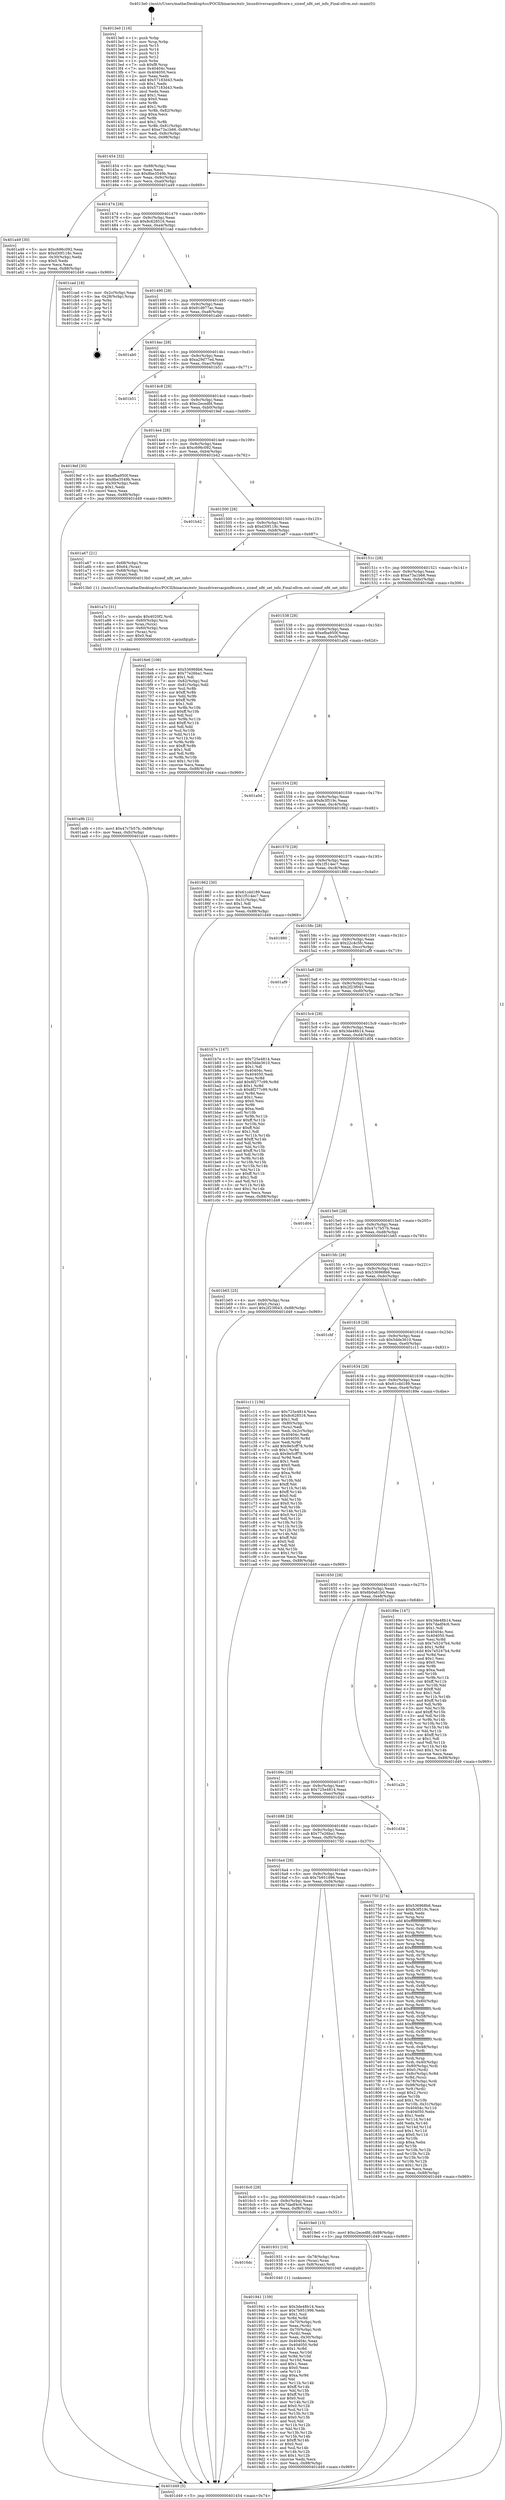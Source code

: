 digraph "0x4013e0" {
  label = "0x4013e0 (/mnt/c/Users/mathe/Desktop/tcc/POCII/binaries/extr_linuxdriversacpinfitcore.c_sizeof_nfit_set_info_Final-ollvm.out::main(0))"
  labelloc = "t"
  node[shape=record]

  Entry [label="",width=0.3,height=0.3,shape=circle,fillcolor=black,style=filled]
  "0x401454" [label="{
     0x401454 [32]\l
     | [instrs]\l
     &nbsp;&nbsp;0x401454 \<+6\>: mov -0x88(%rbp),%eax\l
     &nbsp;&nbsp;0x40145a \<+2\>: mov %eax,%ecx\l
     &nbsp;&nbsp;0x40145c \<+6\>: sub $0x8be3549b,%ecx\l
     &nbsp;&nbsp;0x401462 \<+6\>: mov %eax,-0x9c(%rbp)\l
     &nbsp;&nbsp;0x401468 \<+6\>: mov %ecx,-0xa0(%rbp)\l
     &nbsp;&nbsp;0x40146e \<+6\>: je 0000000000401a49 \<main+0x669\>\l
  }"]
  "0x401a49" [label="{
     0x401a49 [30]\l
     | [instrs]\l
     &nbsp;&nbsp;0x401a49 \<+5\>: mov $0xc696c092,%eax\l
     &nbsp;&nbsp;0x401a4e \<+5\>: mov $0xd30f118c,%ecx\l
     &nbsp;&nbsp;0x401a53 \<+3\>: mov -0x30(%rbp),%edx\l
     &nbsp;&nbsp;0x401a56 \<+3\>: cmp $0x0,%edx\l
     &nbsp;&nbsp;0x401a59 \<+3\>: cmove %ecx,%eax\l
     &nbsp;&nbsp;0x401a5c \<+6\>: mov %eax,-0x88(%rbp)\l
     &nbsp;&nbsp;0x401a62 \<+5\>: jmp 0000000000401d49 \<main+0x969\>\l
  }"]
  "0x401474" [label="{
     0x401474 [28]\l
     | [instrs]\l
     &nbsp;&nbsp;0x401474 \<+5\>: jmp 0000000000401479 \<main+0x99\>\l
     &nbsp;&nbsp;0x401479 \<+6\>: mov -0x9c(%rbp),%eax\l
     &nbsp;&nbsp;0x40147f \<+5\>: sub $0x8c628516,%eax\l
     &nbsp;&nbsp;0x401484 \<+6\>: mov %eax,-0xa4(%rbp)\l
     &nbsp;&nbsp;0x40148a \<+6\>: je 0000000000401cad \<main+0x8cd\>\l
  }"]
  Exit [label="",width=0.3,height=0.3,shape=circle,fillcolor=black,style=filled,peripheries=2]
  "0x401cad" [label="{
     0x401cad [18]\l
     | [instrs]\l
     &nbsp;&nbsp;0x401cad \<+3\>: mov -0x2c(%rbp),%eax\l
     &nbsp;&nbsp;0x401cb0 \<+4\>: lea -0x28(%rbp),%rsp\l
     &nbsp;&nbsp;0x401cb4 \<+1\>: pop %rbx\l
     &nbsp;&nbsp;0x401cb5 \<+2\>: pop %r12\l
     &nbsp;&nbsp;0x401cb7 \<+2\>: pop %r13\l
     &nbsp;&nbsp;0x401cb9 \<+2\>: pop %r14\l
     &nbsp;&nbsp;0x401cbb \<+2\>: pop %r15\l
     &nbsp;&nbsp;0x401cbd \<+1\>: pop %rbp\l
     &nbsp;&nbsp;0x401cbe \<+1\>: ret\l
  }"]
  "0x401490" [label="{
     0x401490 [28]\l
     | [instrs]\l
     &nbsp;&nbsp;0x401490 \<+5\>: jmp 0000000000401495 \<main+0xb5\>\l
     &nbsp;&nbsp;0x401495 \<+6\>: mov -0x9c(%rbp),%eax\l
     &nbsp;&nbsp;0x40149b \<+5\>: sub $0x91d977ac,%eax\l
     &nbsp;&nbsp;0x4014a0 \<+6\>: mov %eax,-0xa8(%rbp)\l
     &nbsp;&nbsp;0x4014a6 \<+6\>: je 0000000000401ab0 \<main+0x6d0\>\l
  }"]
  "0x401a9b" [label="{
     0x401a9b [21]\l
     | [instrs]\l
     &nbsp;&nbsp;0x401a9b \<+10\>: movl $0x47c7b57b,-0x88(%rbp)\l
     &nbsp;&nbsp;0x401aa5 \<+6\>: mov %eax,-0xfc(%rbp)\l
     &nbsp;&nbsp;0x401aab \<+5\>: jmp 0000000000401d49 \<main+0x969\>\l
  }"]
  "0x401ab0" [label="{
     0x401ab0\l
  }", style=dashed]
  "0x4014ac" [label="{
     0x4014ac [28]\l
     | [instrs]\l
     &nbsp;&nbsp;0x4014ac \<+5\>: jmp 00000000004014b1 \<main+0xd1\>\l
     &nbsp;&nbsp;0x4014b1 \<+6\>: mov -0x9c(%rbp),%eax\l
     &nbsp;&nbsp;0x4014b7 \<+5\>: sub $0xa29d77ed,%eax\l
     &nbsp;&nbsp;0x4014bc \<+6\>: mov %eax,-0xac(%rbp)\l
     &nbsp;&nbsp;0x4014c2 \<+6\>: je 0000000000401b51 \<main+0x771\>\l
  }"]
  "0x401a7c" [label="{
     0x401a7c [31]\l
     | [instrs]\l
     &nbsp;&nbsp;0x401a7c \<+10\>: movabs $0x4020f2,%rdi\l
     &nbsp;&nbsp;0x401a86 \<+4\>: mov -0x60(%rbp),%rcx\l
     &nbsp;&nbsp;0x401a8a \<+3\>: mov %rax,(%rcx)\l
     &nbsp;&nbsp;0x401a8d \<+4\>: mov -0x60(%rbp),%rax\l
     &nbsp;&nbsp;0x401a91 \<+3\>: mov (%rax),%rsi\l
     &nbsp;&nbsp;0x401a94 \<+2\>: mov $0x0,%al\l
     &nbsp;&nbsp;0x401a96 \<+5\>: call 0000000000401030 \<printf@plt\>\l
     | [calls]\l
     &nbsp;&nbsp;0x401030 \{1\} (unknown)\l
  }"]
  "0x401b51" [label="{
     0x401b51\l
  }", style=dashed]
  "0x4014c8" [label="{
     0x4014c8 [28]\l
     | [instrs]\l
     &nbsp;&nbsp;0x4014c8 \<+5\>: jmp 00000000004014cd \<main+0xed\>\l
     &nbsp;&nbsp;0x4014cd \<+6\>: mov -0x9c(%rbp),%eax\l
     &nbsp;&nbsp;0x4014d3 \<+5\>: sub $0xc2ecedfd,%eax\l
     &nbsp;&nbsp;0x4014d8 \<+6\>: mov %eax,-0xb0(%rbp)\l
     &nbsp;&nbsp;0x4014de \<+6\>: je 00000000004019ef \<main+0x60f\>\l
  }"]
  "0x401941" [label="{
     0x401941 [159]\l
     | [instrs]\l
     &nbsp;&nbsp;0x401941 \<+5\>: mov $0x3de48b14,%ecx\l
     &nbsp;&nbsp;0x401946 \<+5\>: mov $0x7b951996,%edx\l
     &nbsp;&nbsp;0x40194b \<+3\>: mov $0x1,%sil\l
     &nbsp;&nbsp;0x40194e \<+3\>: xor %r8d,%r8d\l
     &nbsp;&nbsp;0x401951 \<+4\>: mov -0x70(%rbp),%rdi\l
     &nbsp;&nbsp;0x401955 \<+2\>: mov %eax,(%rdi)\l
     &nbsp;&nbsp;0x401957 \<+4\>: mov -0x70(%rbp),%rdi\l
     &nbsp;&nbsp;0x40195b \<+2\>: mov (%rdi),%eax\l
     &nbsp;&nbsp;0x40195d \<+3\>: mov %eax,-0x30(%rbp)\l
     &nbsp;&nbsp;0x401960 \<+7\>: mov 0x40404c,%eax\l
     &nbsp;&nbsp;0x401967 \<+8\>: mov 0x404050,%r9d\l
     &nbsp;&nbsp;0x40196f \<+4\>: sub $0x1,%r8d\l
     &nbsp;&nbsp;0x401973 \<+3\>: mov %eax,%r10d\l
     &nbsp;&nbsp;0x401976 \<+3\>: add %r8d,%r10d\l
     &nbsp;&nbsp;0x401979 \<+4\>: imul %r10d,%eax\l
     &nbsp;&nbsp;0x40197d \<+3\>: and $0x1,%eax\l
     &nbsp;&nbsp;0x401980 \<+3\>: cmp $0x0,%eax\l
     &nbsp;&nbsp;0x401983 \<+4\>: sete %r11b\l
     &nbsp;&nbsp;0x401987 \<+4\>: cmp $0xa,%r9d\l
     &nbsp;&nbsp;0x40198b \<+3\>: setl %bl\l
     &nbsp;&nbsp;0x40198e \<+3\>: mov %r11b,%r14b\l
     &nbsp;&nbsp;0x401991 \<+4\>: xor $0xff,%r14b\l
     &nbsp;&nbsp;0x401995 \<+3\>: mov %bl,%r15b\l
     &nbsp;&nbsp;0x401998 \<+4\>: xor $0xff,%r15b\l
     &nbsp;&nbsp;0x40199c \<+4\>: xor $0x0,%sil\l
     &nbsp;&nbsp;0x4019a0 \<+3\>: mov %r14b,%r12b\l
     &nbsp;&nbsp;0x4019a3 \<+4\>: and $0x0,%r12b\l
     &nbsp;&nbsp;0x4019a7 \<+3\>: and %sil,%r11b\l
     &nbsp;&nbsp;0x4019aa \<+3\>: mov %r15b,%r13b\l
     &nbsp;&nbsp;0x4019ad \<+4\>: and $0x0,%r13b\l
     &nbsp;&nbsp;0x4019b1 \<+3\>: and %sil,%bl\l
     &nbsp;&nbsp;0x4019b4 \<+3\>: or %r11b,%r12b\l
     &nbsp;&nbsp;0x4019b7 \<+3\>: or %bl,%r13b\l
     &nbsp;&nbsp;0x4019ba \<+3\>: xor %r13b,%r12b\l
     &nbsp;&nbsp;0x4019bd \<+3\>: or %r15b,%r14b\l
     &nbsp;&nbsp;0x4019c0 \<+4\>: xor $0xff,%r14b\l
     &nbsp;&nbsp;0x4019c4 \<+4\>: or $0x0,%sil\l
     &nbsp;&nbsp;0x4019c8 \<+3\>: and %sil,%r14b\l
     &nbsp;&nbsp;0x4019cb \<+3\>: or %r14b,%r12b\l
     &nbsp;&nbsp;0x4019ce \<+4\>: test $0x1,%r12b\l
     &nbsp;&nbsp;0x4019d2 \<+3\>: cmovne %edx,%ecx\l
     &nbsp;&nbsp;0x4019d5 \<+6\>: mov %ecx,-0x88(%rbp)\l
     &nbsp;&nbsp;0x4019db \<+5\>: jmp 0000000000401d49 \<main+0x969\>\l
  }"]
  "0x4019ef" [label="{
     0x4019ef [30]\l
     | [instrs]\l
     &nbsp;&nbsp;0x4019ef \<+5\>: mov $0xefba950f,%eax\l
     &nbsp;&nbsp;0x4019f4 \<+5\>: mov $0x8be3549b,%ecx\l
     &nbsp;&nbsp;0x4019f9 \<+3\>: mov -0x30(%rbp),%edx\l
     &nbsp;&nbsp;0x4019fc \<+3\>: cmp $0x1,%edx\l
     &nbsp;&nbsp;0x4019ff \<+3\>: cmovl %ecx,%eax\l
     &nbsp;&nbsp;0x401a02 \<+6\>: mov %eax,-0x88(%rbp)\l
     &nbsp;&nbsp;0x401a08 \<+5\>: jmp 0000000000401d49 \<main+0x969\>\l
  }"]
  "0x4014e4" [label="{
     0x4014e4 [28]\l
     | [instrs]\l
     &nbsp;&nbsp;0x4014e4 \<+5\>: jmp 00000000004014e9 \<main+0x109\>\l
     &nbsp;&nbsp;0x4014e9 \<+6\>: mov -0x9c(%rbp),%eax\l
     &nbsp;&nbsp;0x4014ef \<+5\>: sub $0xc696c092,%eax\l
     &nbsp;&nbsp;0x4014f4 \<+6\>: mov %eax,-0xb4(%rbp)\l
     &nbsp;&nbsp;0x4014fa \<+6\>: je 0000000000401b42 \<main+0x762\>\l
  }"]
  "0x4016dc" [label="{
     0x4016dc\l
  }", style=dashed]
  "0x401b42" [label="{
     0x401b42\l
  }", style=dashed]
  "0x401500" [label="{
     0x401500 [28]\l
     | [instrs]\l
     &nbsp;&nbsp;0x401500 \<+5\>: jmp 0000000000401505 \<main+0x125\>\l
     &nbsp;&nbsp;0x401505 \<+6\>: mov -0x9c(%rbp),%eax\l
     &nbsp;&nbsp;0x40150b \<+5\>: sub $0xd30f118c,%eax\l
     &nbsp;&nbsp;0x401510 \<+6\>: mov %eax,-0xb8(%rbp)\l
     &nbsp;&nbsp;0x401516 \<+6\>: je 0000000000401a67 \<main+0x687\>\l
  }"]
  "0x401931" [label="{
     0x401931 [16]\l
     | [instrs]\l
     &nbsp;&nbsp;0x401931 \<+4\>: mov -0x78(%rbp),%rax\l
     &nbsp;&nbsp;0x401935 \<+3\>: mov (%rax),%rax\l
     &nbsp;&nbsp;0x401938 \<+4\>: mov 0x8(%rax),%rdi\l
     &nbsp;&nbsp;0x40193c \<+5\>: call 0000000000401040 \<atoi@plt\>\l
     | [calls]\l
     &nbsp;&nbsp;0x401040 \{1\} (unknown)\l
  }"]
  "0x401a67" [label="{
     0x401a67 [21]\l
     | [instrs]\l
     &nbsp;&nbsp;0x401a67 \<+4\>: mov -0x68(%rbp),%rax\l
     &nbsp;&nbsp;0x401a6b \<+6\>: movl $0x64,(%rax)\l
     &nbsp;&nbsp;0x401a71 \<+4\>: mov -0x68(%rbp),%rax\l
     &nbsp;&nbsp;0x401a75 \<+2\>: mov (%rax),%edi\l
     &nbsp;&nbsp;0x401a77 \<+5\>: call 00000000004013b0 \<sizeof_nfit_set_info\>\l
     | [calls]\l
     &nbsp;&nbsp;0x4013b0 \{1\} (/mnt/c/Users/mathe/Desktop/tcc/POCII/binaries/extr_linuxdriversacpinfitcore.c_sizeof_nfit_set_info_Final-ollvm.out::sizeof_nfit_set_info)\l
  }"]
  "0x40151c" [label="{
     0x40151c [28]\l
     | [instrs]\l
     &nbsp;&nbsp;0x40151c \<+5\>: jmp 0000000000401521 \<main+0x141\>\l
     &nbsp;&nbsp;0x401521 \<+6\>: mov -0x9c(%rbp),%eax\l
     &nbsp;&nbsp;0x401527 \<+5\>: sub $0xe73a1b66,%eax\l
     &nbsp;&nbsp;0x40152c \<+6\>: mov %eax,-0xbc(%rbp)\l
     &nbsp;&nbsp;0x401532 \<+6\>: je 00000000004016e6 \<main+0x306\>\l
  }"]
  "0x4016c0" [label="{
     0x4016c0 [28]\l
     | [instrs]\l
     &nbsp;&nbsp;0x4016c0 \<+5\>: jmp 00000000004016c5 \<main+0x2e5\>\l
     &nbsp;&nbsp;0x4016c5 \<+6\>: mov -0x9c(%rbp),%eax\l
     &nbsp;&nbsp;0x4016cb \<+5\>: sub $0x7dadf4c6,%eax\l
     &nbsp;&nbsp;0x4016d0 \<+6\>: mov %eax,-0xf8(%rbp)\l
     &nbsp;&nbsp;0x4016d6 \<+6\>: je 0000000000401931 \<main+0x551\>\l
  }"]
  "0x4016e6" [label="{
     0x4016e6 [106]\l
     | [instrs]\l
     &nbsp;&nbsp;0x4016e6 \<+5\>: mov $0x536968b6,%eax\l
     &nbsp;&nbsp;0x4016eb \<+5\>: mov $0x77e26ba1,%ecx\l
     &nbsp;&nbsp;0x4016f0 \<+2\>: mov $0x1,%dl\l
     &nbsp;&nbsp;0x4016f2 \<+7\>: mov -0x82(%rbp),%sil\l
     &nbsp;&nbsp;0x4016f9 \<+7\>: mov -0x81(%rbp),%dil\l
     &nbsp;&nbsp;0x401700 \<+3\>: mov %sil,%r8b\l
     &nbsp;&nbsp;0x401703 \<+4\>: xor $0xff,%r8b\l
     &nbsp;&nbsp;0x401707 \<+3\>: mov %dil,%r9b\l
     &nbsp;&nbsp;0x40170a \<+4\>: xor $0xff,%r9b\l
     &nbsp;&nbsp;0x40170e \<+3\>: xor $0x1,%dl\l
     &nbsp;&nbsp;0x401711 \<+3\>: mov %r8b,%r10b\l
     &nbsp;&nbsp;0x401714 \<+4\>: and $0xff,%r10b\l
     &nbsp;&nbsp;0x401718 \<+3\>: and %dl,%sil\l
     &nbsp;&nbsp;0x40171b \<+3\>: mov %r9b,%r11b\l
     &nbsp;&nbsp;0x40171e \<+4\>: and $0xff,%r11b\l
     &nbsp;&nbsp;0x401722 \<+3\>: and %dl,%dil\l
     &nbsp;&nbsp;0x401725 \<+3\>: or %sil,%r10b\l
     &nbsp;&nbsp;0x401728 \<+3\>: or %dil,%r11b\l
     &nbsp;&nbsp;0x40172b \<+3\>: xor %r11b,%r10b\l
     &nbsp;&nbsp;0x40172e \<+3\>: or %r9b,%r8b\l
     &nbsp;&nbsp;0x401731 \<+4\>: xor $0xff,%r8b\l
     &nbsp;&nbsp;0x401735 \<+3\>: or $0x1,%dl\l
     &nbsp;&nbsp;0x401738 \<+3\>: and %dl,%r8b\l
     &nbsp;&nbsp;0x40173b \<+3\>: or %r8b,%r10b\l
     &nbsp;&nbsp;0x40173e \<+4\>: test $0x1,%r10b\l
     &nbsp;&nbsp;0x401742 \<+3\>: cmovne %ecx,%eax\l
     &nbsp;&nbsp;0x401745 \<+6\>: mov %eax,-0x88(%rbp)\l
     &nbsp;&nbsp;0x40174b \<+5\>: jmp 0000000000401d49 \<main+0x969\>\l
  }"]
  "0x401538" [label="{
     0x401538 [28]\l
     | [instrs]\l
     &nbsp;&nbsp;0x401538 \<+5\>: jmp 000000000040153d \<main+0x15d\>\l
     &nbsp;&nbsp;0x40153d \<+6\>: mov -0x9c(%rbp),%eax\l
     &nbsp;&nbsp;0x401543 \<+5\>: sub $0xefba950f,%eax\l
     &nbsp;&nbsp;0x401548 \<+6\>: mov %eax,-0xc0(%rbp)\l
     &nbsp;&nbsp;0x40154e \<+6\>: je 0000000000401a0d \<main+0x62d\>\l
  }"]
  "0x401d49" [label="{
     0x401d49 [5]\l
     | [instrs]\l
     &nbsp;&nbsp;0x401d49 \<+5\>: jmp 0000000000401454 \<main+0x74\>\l
  }"]
  "0x4013e0" [label="{
     0x4013e0 [116]\l
     | [instrs]\l
     &nbsp;&nbsp;0x4013e0 \<+1\>: push %rbp\l
     &nbsp;&nbsp;0x4013e1 \<+3\>: mov %rsp,%rbp\l
     &nbsp;&nbsp;0x4013e4 \<+2\>: push %r15\l
     &nbsp;&nbsp;0x4013e6 \<+2\>: push %r14\l
     &nbsp;&nbsp;0x4013e8 \<+2\>: push %r13\l
     &nbsp;&nbsp;0x4013ea \<+2\>: push %r12\l
     &nbsp;&nbsp;0x4013ec \<+1\>: push %rbx\l
     &nbsp;&nbsp;0x4013ed \<+7\>: sub $0xf8,%rsp\l
     &nbsp;&nbsp;0x4013f4 \<+7\>: mov 0x40404c,%eax\l
     &nbsp;&nbsp;0x4013fb \<+7\>: mov 0x404050,%ecx\l
     &nbsp;&nbsp;0x401402 \<+2\>: mov %eax,%edx\l
     &nbsp;&nbsp;0x401404 \<+6\>: add $0x57183d43,%edx\l
     &nbsp;&nbsp;0x40140a \<+3\>: sub $0x1,%edx\l
     &nbsp;&nbsp;0x40140d \<+6\>: sub $0x57183d43,%edx\l
     &nbsp;&nbsp;0x401413 \<+3\>: imul %edx,%eax\l
     &nbsp;&nbsp;0x401416 \<+3\>: and $0x1,%eax\l
     &nbsp;&nbsp;0x401419 \<+3\>: cmp $0x0,%eax\l
     &nbsp;&nbsp;0x40141c \<+4\>: sete %r8b\l
     &nbsp;&nbsp;0x401420 \<+4\>: and $0x1,%r8b\l
     &nbsp;&nbsp;0x401424 \<+7\>: mov %r8b,-0x82(%rbp)\l
     &nbsp;&nbsp;0x40142b \<+3\>: cmp $0xa,%ecx\l
     &nbsp;&nbsp;0x40142e \<+4\>: setl %r8b\l
     &nbsp;&nbsp;0x401432 \<+4\>: and $0x1,%r8b\l
     &nbsp;&nbsp;0x401436 \<+7\>: mov %r8b,-0x81(%rbp)\l
     &nbsp;&nbsp;0x40143d \<+10\>: movl $0xe73a1b66,-0x88(%rbp)\l
     &nbsp;&nbsp;0x401447 \<+6\>: mov %edi,-0x8c(%rbp)\l
     &nbsp;&nbsp;0x40144d \<+7\>: mov %rsi,-0x98(%rbp)\l
  }"]
  "0x4019e0" [label="{
     0x4019e0 [15]\l
     | [instrs]\l
     &nbsp;&nbsp;0x4019e0 \<+10\>: movl $0xc2ecedfd,-0x88(%rbp)\l
     &nbsp;&nbsp;0x4019ea \<+5\>: jmp 0000000000401d49 \<main+0x969\>\l
  }"]
  "0x401a0d" [label="{
     0x401a0d\l
  }", style=dashed]
  "0x401554" [label="{
     0x401554 [28]\l
     | [instrs]\l
     &nbsp;&nbsp;0x401554 \<+5\>: jmp 0000000000401559 \<main+0x179\>\l
     &nbsp;&nbsp;0x401559 \<+6\>: mov -0x9c(%rbp),%eax\l
     &nbsp;&nbsp;0x40155f \<+5\>: sub $0xfe3f519c,%eax\l
     &nbsp;&nbsp;0x401564 \<+6\>: mov %eax,-0xc4(%rbp)\l
     &nbsp;&nbsp;0x40156a \<+6\>: je 0000000000401862 \<main+0x482\>\l
  }"]
  "0x4016a4" [label="{
     0x4016a4 [28]\l
     | [instrs]\l
     &nbsp;&nbsp;0x4016a4 \<+5\>: jmp 00000000004016a9 \<main+0x2c9\>\l
     &nbsp;&nbsp;0x4016a9 \<+6\>: mov -0x9c(%rbp),%eax\l
     &nbsp;&nbsp;0x4016af \<+5\>: sub $0x7b951996,%eax\l
     &nbsp;&nbsp;0x4016b4 \<+6\>: mov %eax,-0xf4(%rbp)\l
     &nbsp;&nbsp;0x4016ba \<+6\>: je 00000000004019e0 \<main+0x600\>\l
  }"]
  "0x401862" [label="{
     0x401862 [30]\l
     | [instrs]\l
     &nbsp;&nbsp;0x401862 \<+5\>: mov $0x61cdd189,%eax\l
     &nbsp;&nbsp;0x401867 \<+5\>: mov $0x1f514ec7,%ecx\l
     &nbsp;&nbsp;0x40186c \<+3\>: mov -0x31(%rbp),%dl\l
     &nbsp;&nbsp;0x40186f \<+3\>: test $0x1,%dl\l
     &nbsp;&nbsp;0x401872 \<+3\>: cmovne %ecx,%eax\l
     &nbsp;&nbsp;0x401875 \<+6\>: mov %eax,-0x88(%rbp)\l
     &nbsp;&nbsp;0x40187b \<+5\>: jmp 0000000000401d49 \<main+0x969\>\l
  }"]
  "0x401570" [label="{
     0x401570 [28]\l
     | [instrs]\l
     &nbsp;&nbsp;0x401570 \<+5\>: jmp 0000000000401575 \<main+0x195\>\l
     &nbsp;&nbsp;0x401575 \<+6\>: mov -0x9c(%rbp),%eax\l
     &nbsp;&nbsp;0x40157b \<+5\>: sub $0x1f514ec7,%eax\l
     &nbsp;&nbsp;0x401580 \<+6\>: mov %eax,-0xc8(%rbp)\l
     &nbsp;&nbsp;0x401586 \<+6\>: je 0000000000401880 \<main+0x4a0\>\l
  }"]
  "0x401750" [label="{
     0x401750 [274]\l
     | [instrs]\l
     &nbsp;&nbsp;0x401750 \<+5\>: mov $0x536968b6,%eax\l
     &nbsp;&nbsp;0x401755 \<+5\>: mov $0xfe3f519c,%ecx\l
     &nbsp;&nbsp;0x40175a \<+2\>: xor %edx,%edx\l
     &nbsp;&nbsp;0x40175c \<+3\>: mov %rsp,%rsi\l
     &nbsp;&nbsp;0x40175f \<+4\>: add $0xfffffffffffffff0,%rsi\l
     &nbsp;&nbsp;0x401763 \<+3\>: mov %rsi,%rsp\l
     &nbsp;&nbsp;0x401766 \<+4\>: mov %rsi,-0x80(%rbp)\l
     &nbsp;&nbsp;0x40176a \<+3\>: mov %rsp,%rsi\l
     &nbsp;&nbsp;0x40176d \<+4\>: add $0xfffffffffffffff0,%rsi\l
     &nbsp;&nbsp;0x401771 \<+3\>: mov %rsi,%rsp\l
     &nbsp;&nbsp;0x401774 \<+3\>: mov %rsp,%rdi\l
     &nbsp;&nbsp;0x401777 \<+4\>: add $0xfffffffffffffff0,%rdi\l
     &nbsp;&nbsp;0x40177b \<+3\>: mov %rdi,%rsp\l
     &nbsp;&nbsp;0x40177e \<+4\>: mov %rdi,-0x78(%rbp)\l
     &nbsp;&nbsp;0x401782 \<+3\>: mov %rsp,%rdi\l
     &nbsp;&nbsp;0x401785 \<+4\>: add $0xfffffffffffffff0,%rdi\l
     &nbsp;&nbsp;0x401789 \<+3\>: mov %rdi,%rsp\l
     &nbsp;&nbsp;0x40178c \<+4\>: mov %rdi,-0x70(%rbp)\l
     &nbsp;&nbsp;0x401790 \<+3\>: mov %rsp,%rdi\l
     &nbsp;&nbsp;0x401793 \<+4\>: add $0xfffffffffffffff0,%rdi\l
     &nbsp;&nbsp;0x401797 \<+3\>: mov %rdi,%rsp\l
     &nbsp;&nbsp;0x40179a \<+4\>: mov %rdi,-0x68(%rbp)\l
     &nbsp;&nbsp;0x40179e \<+3\>: mov %rsp,%rdi\l
     &nbsp;&nbsp;0x4017a1 \<+4\>: add $0xfffffffffffffff0,%rdi\l
     &nbsp;&nbsp;0x4017a5 \<+3\>: mov %rdi,%rsp\l
     &nbsp;&nbsp;0x4017a8 \<+4\>: mov %rdi,-0x60(%rbp)\l
     &nbsp;&nbsp;0x4017ac \<+3\>: mov %rsp,%rdi\l
     &nbsp;&nbsp;0x4017af \<+4\>: add $0xfffffffffffffff0,%rdi\l
     &nbsp;&nbsp;0x4017b3 \<+3\>: mov %rdi,%rsp\l
     &nbsp;&nbsp;0x4017b6 \<+4\>: mov %rdi,-0x58(%rbp)\l
     &nbsp;&nbsp;0x4017ba \<+3\>: mov %rsp,%rdi\l
     &nbsp;&nbsp;0x4017bd \<+4\>: add $0xfffffffffffffff0,%rdi\l
     &nbsp;&nbsp;0x4017c1 \<+3\>: mov %rdi,%rsp\l
     &nbsp;&nbsp;0x4017c4 \<+4\>: mov %rdi,-0x50(%rbp)\l
     &nbsp;&nbsp;0x4017c8 \<+3\>: mov %rsp,%rdi\l
     &nbsp;&nbsp;0x4017cb \<+4\>: add $0xfffffffffffffff0,%rdi\l
     &nbsp;&nbsp;0x4017cf \<+3\>: mov %rdi,%rsp\l
     &nbsp;&nbsp;0x4017d2 \<+4\>: mov %rdi,-0x48(%rbp)\l
     &nbsp;&nbsp;0x4017d6 \<+3\>: mov %rsp,%rdi\l
     &nbsp;&nbsp;0x4017d9 \<+4\>: add $0xfffffffffffffff0,%rdi\l
     &nbsp;&nbsp;0x4017dd \<+3\>: mov %rdi,%rsp\l
     &nbsp;&nbsp;0x4017e0 \<+4\>: mov %rdi,-0x40(%rbp)\l
     &nbsp;&nbsp;0x4017e4 \<+4\>: mov -0x80(%rbp),%rdi\l
     &nbsp;&nbsp;0x4017e8 \<+6\>: movl $0x0,(%rdi)\l
     &nbsp;&nbsp;0x4017ee \<+7\>: mov -0x8c(%rbp),%r8d\l
     &nbsp;&nbsp;0x4017f5 \<+3\>: mov %r8d,(%rsi)\l
     &nbsp;&nbsp;0x4017f8 \<+4\>: mov -0x78(%rbp),%rdi\l
     &nbsp;&nbsp;0x4017fc \<+7\>: mov -0x98(%rbp),%r9\l
     &nbsp;&nbsp;0x401803 \<+3\>: mov %r9,(%rdi)\l
     &nbsp;&nbsp;0x401806 \<+3\>: cmpl $0x2,(%rsi)\l
     &nbsp;&nbsp;0x401809 \<+4\>: setne %r10b\l
     &nbsp;&nbsp;0x40180d \<+4\>: and $0x1,%r10b\l
     &nbsp;&nbsp;0x401811 \<+4\>: mov %r10b,-0x31(%rbp)\l
     &nbsp;&nbsp;0x401815 \<+8\>: mov 0x40404c,%r11d\l
     &nbsp;&nbsp;0x40181d \<+7\>: mov 0x404050,%ebx\l
     &nbsp;&nbsp;0x401824 \<+3\>: sub $0x1,%edx\l
     &nbsp;&nbsp;0x401827 \<+3\>: mov %r11d,%r14d\l
     &nbsp;&nbsp;0x40182a \<+3\>: add %edx,%r14d\l
     &nbsp;&nbsp;0x40182d \<+4\>: imul %r14d,%r11d\l
     &nbsp;&nbsp;0x401831 \<+4\>: and $0x1,%r11d\l
     &nbsp;&nbsp;0x401835 \<+4\>: cmp $0x0,%r11d\l
     &nbsp;&nbsp;0x401839 \<+4\>: sete %r10b\l
     &nbsp;&nbsp;0x40183d \<+3\>: cmp $0xa,%ebx\l
     &nbsp;&nbsp;0x401840 \<+4\>: setl %r15b\l
     &nbsp;&nbsp;0x401844 \<+3\>: mov %r10b,%r12b\l
     &nbsp;&nbsp;0x401847 \<+3\>: and %r15b,%r12b\l
     &nbsp;&nbsp;0x40184a \<+3\>: xor %r15b,%r10b\l
     &nbsp;&nbsp;0x40184d \<+3\>: or %r10b,%r12b\l
     &nbsp;&nbsp;0x401850 \<+4\>: test $0x1,%r12b\l
     &nbsp;&nbsp;0x401854 \<+3\>: cmovne %ecx,%eax\l
     &nbsp;&nbsp;0x401857 \<+6\>: mov %eax,-0x88(%rbp)\l
     &nbsp;&nbsp;0x40185d \<+5\>: jmp 0000000000401d49 \<main+0x969\>\l
  }"]
  "0x401880" [label="{
     0x401880\l
  }", style=dashed]
  "0x40158c" [label="{
     0x40158c [28]\l
     | [instrs]\l
     &nbsp;&nbsp;0x40158c \<+5\>: jmp 0000000000401591 \<main+0x1b1\>\l
     &nbsp;&nbsp;0x401591 \<+6\>: mov -0x9c(%rbp),%eax\l
     &nbsp;&nbsp;0x401597 \<+5\>: sub $0x22c4c5fc,%eax\l
     &nbsp;&nbsp;0x40159c \<+6\>: mov %eax,-0xcc(%rbp)\l
     &nbsp;&nbsp;0x4015a2 \<+6\>: je 0000000000401af9 \<main+0x719\>\l
  }"]
  "0x401688" [label="{
     0x401688 [28]\l
     | [instrs]\l
     &nbsp;&nbsp;0x401688 \<+5\>: jmp 000000000040168d \<main+0x2ad\>\l
     &nbsp;&nbsp;0x40168d \<+6\>: mov -0x9c(%rbp),%eax\l
     &nbsp;&nbsp;0x401693 \<+5\>: sub $0x77e26ba1,%eax\l
     &nbsp;&nbsp;0x401698 \<+6\>: mov %eax,-0xf0(%rbp)\l
     &nbsp;&nbsp;0x40169e \<+6\>: je 0000000000401750 \<main+0x370\>\l
  }"]
  "0x401af9" [label="{
     0x401af9\l
  }", style=dashed]
  "0x4015a8" [label="{
     0x4015a8 [28]\l
     | [instrs]\l
     &nbsp;&nbsp;0x4015a8 \<+5\>: jmp 00000000004015ad \<main+0x1cd\>\l
     &nbsp;&nbsp;0x4015ad \<+6\>: mov -0x9c(%rbp),%eax\l
     &nbsp;&nbsp;0x4015b3 \<+5\>: sub $0x2f23f043,%eax\l
     &nbsp;&nbsp;0x4015b8 \<+6\>: mov %eax,-0xd0(%rbp)\l
     &nbsp;&nbsp;0x4015be \<+6\>: je 0000000000401b7e \<main+0x79e\>\l
  }"]
  "0x401d34" [label="{
     0x401d34\l
  }", style=dashed]
  "0x401b7e" [label="{
     0x401b7e [147]\l
     | [instrs]\l
     &nbsp;&nbsp;0x401b7e \<+5\>: mov $0x725e4814,%eax\l
     &nbsp;&nbsp;0x401b83 \<+5\>: mov $0x5dde3610,%ecx\l
     &nbsp;&nbsp;0x401b88 \<+2\>: mov $0x1,%dl\l
     &nbsp;&nbsp;0x401b8a \<+7\>: mov 0x40404c,%esi\l
     &nbsp;&nbsp;0x401b91 \<+7\>: mov 0x404050,%edi\l
     &nbsp;&nbsp;0x401b98 \<+3\>: mov %esi,%r8d\l
     &nbsp;&nbsp;0x401b9b \<+7\>: add $0x8f277c99,%r8d\l
     &nbsp;&nbsp;0x401ba2 \<+4\>: sub $0x1,%r8d\l
     &nbsp;&nbsp;0x401ba6 \<+7\>: sub $0x8f277c99,%r8d\l
     &nbsp;&nbsp;0x401bad \<+4\>: imul %r8d,%esi\l
     &nbsp;&nbsp;0x401bb1 \<+3\>: and $0x1,%esi\l
     &nbsp;&nbsp;0x401bb4 \<+3\>: cmp $0x0,%esi\l
     &nbsp;&nbsp;0x401bb7 \<+4\>: sete %r9b\l
     &nbsp;&nbsp;0x401bbb \<+3\>: cmp $0xa,%edi\l
     &nbsp;&nbsp;0x401bbe \<+4\>: setl %r10b\l
     &nbsp;&nbsp;0x401bc2 \<+3\>: mov %r9b,%r11b\l
     &nbsp;&nbsp;0x401bc5 \<+4\>: xor $0xff,%r11b\l
     &nbsp;&nbsp;0x401bc9 \<+3\>: mov %r10b,%bl\l
     &nbsp;&nbsp;0x401bcc \<+3\>: xor $0xff,%bl\l
     &nbsp;&nbsp;0x401bcf \<+3\>: xor $0x1,%dl\l
     &nbsp;&nbsp;0x401bd2 \<+3\>: mov %r11b,%r14b\l
     &nbsp;&nbsp;0x401bd5 \<+4\>: and $0xff,%r14b\l
     &nbsp;&nbsp;0x401bd9 \<+3\>: and %dl,%r9b\l
     &nbsp;&nbsp;0x401bdc \<+3\>: mov %bl,%r15b\l
     &nbsp;&nbsp;0x401bdf \<+4\>: and $0xff,%r15b\l
     &nbsp;&nbsp;0x401be3 \<+3\>: and %dl,%r10b\l
     &nbsp;&nbsp;0x401be6 \<+3\>: or %r9b,%r14b\l
     &nbsp;&nbsp;0x401be9 \<+3\>: or %r10b,%r15b\l
     &nbsp;&nbsp;0x401bec \<+3\>: xor %r15b,%r14b\l
     &nbsp;&nbsp;0x401bef \<+3\>: or %bl,%r11b\l
     &nbsp;&nbsp;0x401bf2 \<+4\>: xor $0xff,%r11b\l
     &nbsp;&nbsp;0x401bf6 \<+3\>: or $0x1,%dl\l
     &nbsp;&nbsp;0x401bf9 \<+3\>: and %dl,%r11b\l
     &nbsp;&nbsp;0x401bfc \<+3\>: or %r11b,%r14b\l
     &nbsp;&nbsp;0x401bff \<+4\>: test $0x1,%r14b\l
     &nbsp;&nbsp;0x401c03 \<+3\>: cmovne %ecx,%eax\l
     &nbsp;&nbsp;0x401c06 \<+6\>: mov %eax,-0x88(%rbp)\l
     &nbsp;&nbsp;0x401c0c \<+5\>: jmp 0000000000401d49 \<main+0x969\>\l
  }"]
  "0x4015c4" [label="{
     0x4015c4 [28]\l
     | [instrs]\l
     &nbsp;&nbsp;0x4015c4 \<+5\>: jmp 00000000004015c9 \<main+0x1e9\>\l
     &nbsp;&nbsp;0x4015c9 \<+6\>: mov -0x9c(%rbp),%eax\l
     &nbsp;&nbsp;0x4015cf \<+5\>: sub $0x3de48b14,%eax\l
     &nbsp;&nbsp;0x4015d4 \<+6\>: mov %eax,-0xd4(%rbp)\l
     &nbsp;&nbsp;0x4015da \<+6\>: je 0000000000401d04 \<main+0x924\>\l
  }"]
  "0x40166c" [label="{
     0x40166c [28]\l
     | [instrs]\l
     &nbsp;&nbsp;0x40166c \<+5\>: jmp 0000000000401671 \<main+0x291\>\l
     &nbsp;&nbsp;0x401671 \<+6\>: mov -0x9c(%rbp),%eax\l
     &nbsp;&nbsp;0x401677 \<+5\>: sub $0x725e4814,%eax\l
     &nbsp;&nbsp;0x40167c \<+6\>: mov %eax,-0xec(%rbp)\l
     &nbsp;&nbsp;0x401682 \<+6\>: je 0000000000401d34 \<main+0x954\>\l
  }"]
  "0x401d04" [label="{
     0x401d04\l
  }", style=dashed]
  "0x4015e0" [label="{
     0x4015e0 [28]\l
     | [instrs]\l
     &nbsp;&nbsp;0x4015e0 \<+5\>: jmp 00000000004015e5 \<main+0x205\>\l
     &nbsp;&nbsp;0x4015e5 \<+6\>: mov -0x9c(%rbp),%eax\l
     &nbsp;&nbsp;0x4015eb \<+5\>: sub $0x47c7b57b,%eax\l
     &nbsp;&nbsp;0x4015f0 \<+6\>: mov %eax,-0xd8(%rbp)\l
     &nbsp;&nbsp;0x4015f6 \<+6\>: je 0000000000401b65 \<main+0x785\>\l
  }"]
  "0x401a2b" [label="{
     0x401a2b\l
  }", style=dashed]
  "0x401b65" [label="{
     0x401b65 [25]\l
     | [instrs]\l
     &nbsp;&nbsp;0x401b65 \<+4\>: mov -0x80(%rbp),%rax\l
     &nbsp;&nbsp;0x401b69 \<+6\>: movl $0x0,(%rax)\l
     &nbsp;&nbsp;0x401b6f \<+10\>: movl $0x2f23f043,-0x88(%rbp)\l
     &nbsp;&nbsp;0x401b79 \<+5\>: jmp 0000000000401d49 \<main+0x969\>\l
  }"]
  "0x4015fc" [label="{
     0x4015fc [28]\l
     | [instrs]\l
     &nbsp;&nbsp;0x4015fc \<+5\>: jmp 0000000000401601 \<main+0x221\>\l
     &nbsp;&nbsp;0x401601 \<+6\>: mov -0x9c(%rbp),%eax\l
     &nbsp;&nbsp;0x401607 \<+5\>: sub $0x536968b6,%eax\l
     &nbsp;&nbsp;0x40160c \<+6\>: mov %eax,-0xdc(%rbp)\l
     &nbsp;&nbsp;0x401612 \<+6\>: je 0000000000401cbf \<main+0x8df\>\l
  }"]
  "0x401650" [label="{
     0x401650 [28]\l
     | [instrs]\l
     &nbsp;&nbsp;0x401650 \<+5\>: jmp 0000000000401655 \<main+0x275\>\l
     &nbsp;&nbsp;0x401655 \<+6\>: mov -0x9c(%rbp),%eax\l
     &nbsp;&nbsp;0x40165b \<+5\>: sub $0x6b0a61b0,%eax\l
     &nbsp;&nbsp;0x401660 \<+6\>: mov %eax,-0xe8(%rbp)\l
     &nbsp;&nbsp;0x401666 \<+6\>: je 0000000000401a2b \<main+0x64b\>\l
  }"]
  "0x401cbf" [label="{
     0x401cbf\l
  }", style=dashed]
  "0x401618" [label="{
     0x401618 [28]\l
     | [instrs]\l
     &nbsp;&nbsp;0x401618 \<+5\>: jmp 000000000040161d \<main+0x23d\>\l
     &nbsp;&nbsp;0x40161d \<+6\>: mov -0x9c(%rbp),%eax\l
     &nbsp;&nbsp;0x401623 \<+5\>: sub $0x5dde3610,%eax\l
     &nbsp;&nbsp;0x401628 \<+6\>: mov %eax,-0xe0(%rbp)\l
     &nbsp;&nbsp;0x40162e \<+6\>: je 0000000000401c11 \<main+0x831\>\l
  }"]
  "0x40189e" [label="{
     0x40189e [147]\l
     | [instrs]\l
     &nbsp;&nbsp;0x40189e \<+5\>: mov $0x3de48b14,%eax\l
     &nbsp;&nbsp;0x4018a3 \<+5\>: mov $0x7dadf4c6,%ecx\l
     &nbsp;&nbsp;0x4018a8 \<+2\>: mov $0x1,%dl\l
     &nbsp;&nbsp;0x4018aa \<+7\>: mov 0x40404c,%esi\l
     &nbsp;&nbsp;0x4018b1 \<+7\>: mov 0x404050,%edi\l
     &nbsp;&nbsp;0x4018b8 \<+3\>: mov %esi,%r8d\l
     &nbsp;&nbsp;0x4018bb \<+7\>: sub $0x7e5247b4,%r8d\l
     &nbsp;&nbsp;0x4018c2 \<+4\>: sub $0x1,%r8d\l
     &nbsp;&nbsp;0x4018c6 \<+7\>: add $0x7e5247b4,%r8d\l
     &nbsp;&nbsp;0x4018cd \<+4\>: imul %r8d,%esi\l
     &nbsp;&nbsp;0x4018d1 \<+3\>: and $0x1,%esi\l
     &nbsp;&nbsp;0x4018d4 \<+3\>: cmp $0x0,%esi\l
     &nbsp;&nbsp;0x4018d7 \<+4\>: sete %r9b\l
     &nbsp;&nbsp;0x4018db \<+3\>: cmp $0xa,%edi\l
     &nbsp;&nbsp;0x4018de \<+4\>: setl %r10b\l
     &nbsp;&nbsp;0x4018e2 \<+3\>: mov %r9b,%r11b\l
     &nbsp;&nbsp;0x4018e5 \<+4\>: xor $0xff,%r11b\l
     &nbsp;&nbsp;0x4018e9 \<+3\>: mov %r10b,%bl\l
     &nbsp;&nbsp;0x4018ec \<+3\>: xor $0xff,%bl\l
     &nbsp;&nbsp;0x4018ef \<+3\>: xor $0x1,%dl\l
     &nbsp;&nbsp;0x4018f2 \<+3\>: mov %r11b,%r14b\l
     &nbsp;&nbsp;0x4018f5 \<+4\>: and $0xff,%r14b\l
     &nbsp;&nbsp;0x4018f9 \<+3\>: and %dl,%r9b\l
     &nbsp;&nbsp;0x4018fc \<+3\>: mov %bl,%r15b\l
     &nbsp;&nbsp;0x4018ff \<+4\>: and $0xff,%r15b\l
     &nbsp;&nbsp;0x401903 \<+3\>: and %dl,%r10b\l
     &nbsp;&nbsp;0x401906 \<+3\>: or %r9b,%r14b\l
     &nbsp;&nbsp;0x401909 \<+3\>: or %r10b,%r15b\l
     &nbsp;&nbsp;0x40190c \<+3\>: xor %r15b,%r14b\l
     &nbsp;&nbsp;0x40190f \<+3\>: or %bl,%r11b\l
     &nbsp;&nbsp;0x401912 \<+4\>: xor $0xff,%r11b\l
     &nbsp;&nbsp;0x401916 \<+3\>: or $0x1,%dl\l
     &nbsp;&nbsp;0x401919 \<+3\>: and %dl,%r11b\l
     &nbsp;&nbsp;0x40191c \<+3\>: or %r11b,%r14b\l
     &nbsp;&nbsp;0x40191f \<+4\>: test $0x1,%r14b\l
     &nbsp;&nbsp;0x401923 \<+3\>: cmovne %ecx,%eax\l
     &nbsp;&nbsp;0x401926 \<+6\>: mov %eax,-0x88(%rbp)\l
     &nbsp;&nbsp;0x40192c \<+5\>: jmp 0000000000401d49 \<main+0x969\>\l
  }"]
  "0x401c11" [label="{
     0x401c11 [156]\l
     | [instrs]\l
     &nbsp;&nbsp;0x401c11 \<+5\>: mov $0x725e4814,%eax\l
     &nbsp;&nbsp;0x401c16 \<+5\>: mov $0x8c628516,%ecx\l
     &nbsp;&nbsp;0x401c1b \<+2\>: mov $0x1,%dl\l
     &nbsp;&nbsp;0x401c1d \<+4\>: mov -0x80(%rbp),%rsi\l
     &nbsp;&nbsp;0x401c21 \<+2\>: mov (%rsi),%edi\l
     &nbsp;&nbsp;0x401c23 \<+3\>: mov %edi,-0x2c(%rbp)\l
     &nbsp;&nbsp;0x401c26 \<+7\>: mov 0x40404c,%edi\l
     &nbsp;&nbsp;0x401c2d \<+8\>: mov 0x404050,%r8d\l
     &nbsp;&nbsp;0x401c35 \<+3\>: mov %edi,%r9d\l
     &nbsp;&nbsp;0x401c38 \<+7\>: add $0x9e5cff78,%r9d\l
     &nbsp;&nbsp;0x401c3f \<+4\>: sub $0x1,%r9d\l
     &nbsp;&nbsp;0x401c43 \<+7\>: sub $0x9e5cff78,%r9d\l
     &nbsp;&nbsp;0x401c4a \<+4\>: imul %r9d,%edi\l
     &nbsp;&nbsp;0x401c4e \<+3\>: and $0x1,%edi\l
     &nbsp;&nbsp;0x401c51 \<+3\>: cmp $0x0,%edi\l
     &nbsp;&nbsp;0x401c54 \<+4\>: sete %r10b\l
     &nbsp;&nbsp;0x401c58 \<+4\>: cmp $0xa,%r8d\l
     &nbsp;&nbsp;0x401c5c \<+4\>: setl %r11b\l
     &nbsp;&nbsp;0x401c60 \<+3\>: mov %r10b,%bl\l
     &nbsp;&nbsp;0x401c63 \<+3\>: xor $0xff,%bl\l
     &nbsp;&nbsp;0x401c66 \<+3\>: mov %r11b,%r14b\l
     &nbsp;&nbsp;0x401c69 \<+4\>: xor $0xff,%r14b\l
     &nbsp;&nbsp;0x401c6d \<+3\>: xor $0x0,%dl\l
     &nbsp;&nbsp;0x401c70 \<+3\>: mov %bl,%r15b\l
     &nbsp;&nbsp;0x401c73 \<+4\>: and $0x0,%r15b\l
     &nbsp;&nbsp;0x401c77 \<+3\>: and %dl,%r10b\l
     &nbsp;&nbsp;0x401c7a \<+3\>: mov %r14b,%r12b\l
     &nbsp;&nbsp;0x401c7d \<+4\>: and $0x0,%r12b\l
     &nbsp;&nbsp;0x401c81 \<+3\>: and %dl,%r11b\l
     &nbsp;&nbsp;0x401c84 \<+3\>: or %r10b,%r15b\l
     &nbsp;&nbsp;0x401c87 \<+3\>: or %r11b,%r12b\l
     &nbsp;&nbsp;0x401c8a \<+3\>: xor %r12b,%r15b\l
     &nbsp;&nbsp;0x401c8d \<+3\>: or %r14b,%bl\l
     &nbsp;&nbsp;0x401c90 \<+3\>: xor $0xff,%bl\l
     &nbsp;&nbsp;0x401c93 \<+3\>: or $0x0,%dl\l
     &nbsp;&nbsp;0x401c96 \<+2\>: and %dl,%bl\l
     &nbsp;&nbsp;0x401c98 \<+3\>: or %bl,%r15b\l
     &nbsp;&nbsp;0x401c9b \<+4\>: test $0x1,%r15b\l
     &nbsp;&nbsp;0x401c9f \<+3\>: cmovne %ecx,%eax\l
     &nbsp;&nbsp;0x401ca2 \<+6\>: mov %eax,-0x88(%rbp)\l
     &nbsp;&nbsp;0x401ca8 \<+5\>: jmp 0000000000401d49 \<main+0x969\>\l
  }"]
  "0x401634" [label="{
     0x401634 [28]\l
     | [instrs]\l
     &nbsp;&nbsp;0x401634 \<+5\>: jmp 0000000000401639 \<main+0x259\>\l
     &nbsp;&nbsp;0x401639 \<+6\>: mov -0x9c(%rbp),%eax\l
     &nbsp;&nbsp;0x40163f \<+5\>: sub $0x61cdd189,%eax\l
     &nbsp;&nbsp;0x401644 \<+6\>: mov %eax,-0xe4(%rbp)\l
     &nbsp;&nbsp;0x40164a \<+6\>: je 000000000040189e \<main+0x4be\>\l
  }"]
  Entry -> "0x4013e0" [label=" 1"]
  "0x401454" -> "0x401a49" [label=" 1"]
  "0x401454" -> "0x401474" [label=" 12"]
  "0x401cad" -> Exit [label=" 1"]
  "0x401474" -> "0x401cad" [label=" 1"]
  "0x401474" -> "0x401490" [label=" 11"]
  "0x401c11" -> "0x401d49" [label=" 1"]
  "0x401490" -> "0x401ab0" [label=" 0"]
  "0x401490" -> "0x4014ac" [label=" 11"]
  "0x401b7e" -> "0x401d49" [label=" 1"]
  "0x4014ac" -> "0x401b51" [label=" 0"]
  "0x4014ac" -> "0x4014c8" [label=" 11"]
  "0x401b65" -> "0x401d49" [label=" 1"]
  "0x4014c8" -> "0x4019ef" [label=" 1"]
  "0x4014c8" -> "0x4014e4" [label=" 10"]
  "0x401a9b" -> "0x401d49" [label=" 1"]
  "0x4014e4" -> "0x401b42" [label=" 0"]
  "0x4014e4" -> "0x401500" [label=" 10"]
  "0x401a7c" -> "0x401a9b" [label=" 1"]
  "0x401500" -> "0x401a67" [label=" 1"]
  "0x401500" -> "0x40151c" [label=" 9"]
  "0x401a67" -> "0x401a7c" [label=" 1"]
  "0x40151c" -> "0x4016e6" [label=" 1"]
  "0x40151c" -> "0x401538" [label=" 8"]
  "0x4016e6" -> "0x401d49" [label=" 1"]
  "0x4013e0" -> "0x401454" [label=" 1"]
  "0x401d49" -> "0x401454" [label=" 12"]
  "0x4019ef" -> "0x401d49" [label=" 1"]
  "0x401538" -> "0x401a0d" [label=" 0"]
  "0x401538" -> "0x401554" [label=" 8"]
  "0x4019e0" -> "0x401d49" [label=" 1"]
  "0x401554" -> "0x401862" [label=" 1"]
  "0x401554" -> "0x401570" [label=" 7"]
  "0x4016c0" -> "0x4016dc" [label=" 0"]
  "0x401570" -> "0x401880" [label=" 0"]
  "0x401570" -> "0x40158c" [label=" 7"]
  "0x4016c0" -> "0x401931" [label=" 1"]
  "0x40158c" -> "0x401af9" [label=" 0"]
  "0x40158c" -> "0x4015a8" [label=" 7"]
  "0x4016a4" -> "0x4016c0" [label=" 1"]
  "0x4015a8" -> "0x401b7e" [label=" 1"]
  "0x4015a8" -> "0x4015c4" [label=" 6"]
  "0x4016a4" -> "0x4019e0" [label=" 1"]
  "0x4015c4" -> "0x401d04" [label=" 0"]
  "0x4015c4" -> "0x4015e0" [label=" 6"]
  "0x40189e" -> "0x401d49" [label=" 1"]
  "0x4015e0" -> "0x401b65" [label=" 1"]
  "0x4015e0" -> "0x4015fc" [label=" 5"]
  "0x401862" -> "0x401d49" [label=" 1"]
  "0x4015fc" -> "0x401cbf" [label=" 0"]
  "0x4015fc" -> "0x401618" [label=" 5"]
  "0x401931" -> "0x401941" [label=" 1"]
  "0x401618" -> "0x401c11" [label=" 1"]
  "0x401618" -> "0x401634" [label=" 4"]
  "0x401688" -> "0x4016a4" [label=" 2"]
  "0x401634" -> "0x40189e" [label=" 1"]
  "0x401634" -> "0x401650" [label=" 3"]
  "0x401750" -> "0x401d49" [label=" 1"]
  "0x401650" -> "0x401a2b" [label=" 0"]
  "0x401650" -> "0x40166c" [label=" 3"]
  "0x401941" -> "0x401d49" [label=" 1"]
  "0x40166c" -> "0x401d34" [label=" 0"]
  "0x40166c" -> "0x401688" [label=" 3"]
  "0x401a49" -> "0x401d49" [label=" 1"]
  "0x401688" -> "0x401750" [label=" 1"]
}
